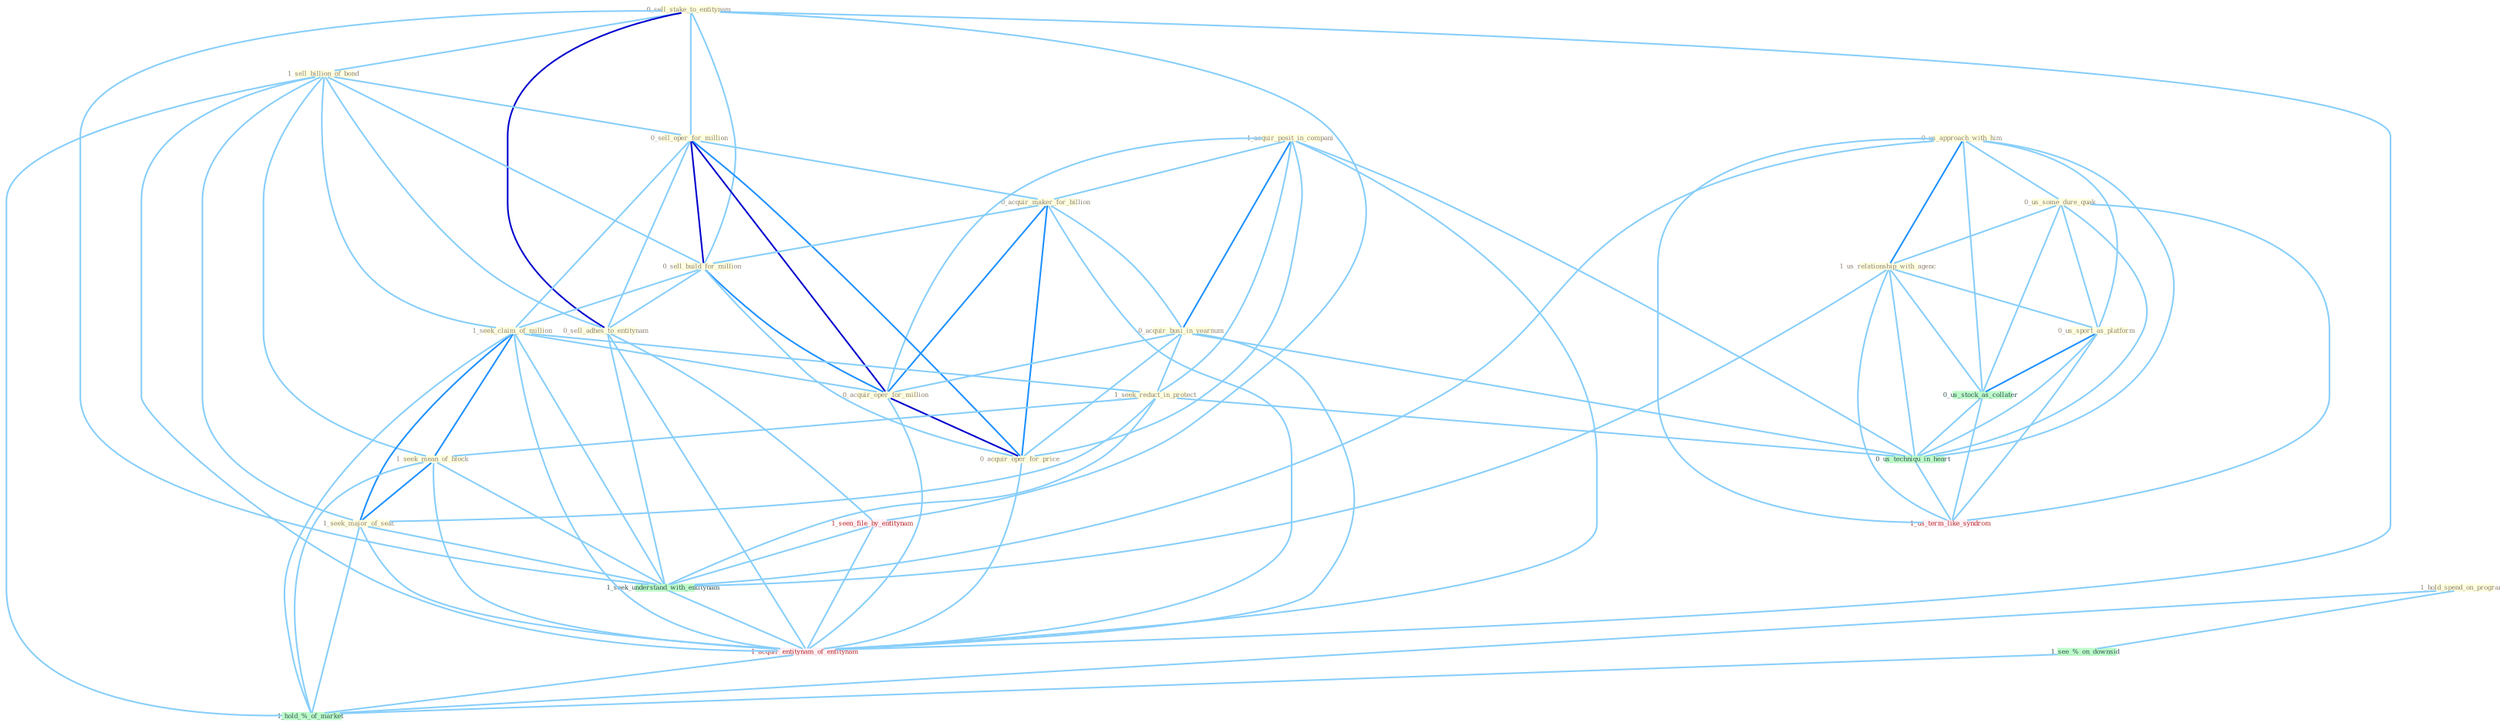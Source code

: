 Graph G{ 
    node
    [shape=polygon,style=filled,width=.5,height=.06,color="#BDFCC9",fixedsize=true,fontsize=4,
    fontcolor="#2f4f4f"];
    {node
    [color="#ffffe0", fontcolor="#8b7d6b"] "0_sell_stake_to_entitynam " "1_acquir_posit_in_compani " "1_sell_billion_of_bond " "0_us_approach_with_him " "0_sell_oper_for_million " "0_acquir_maker_for_billion " "0_sell_build_for_million " "1_seek_claim_of_million " "0_acquir_busi_in_yearnum " "0_acquir_oper_for_million " "0_us_some_dure_quak " "1_hold_spend_on_program " "1_seek_reduct_in_protect " "1_us_relationship_with_agenc " "1_seek_mean_of_block " "0_acquir_oper_for_price " "0_us_sport_as_platform " "0_sell_adhes_to_entitynam " "1_seek_major_of_seat "}
{node [color="#fff0f5", fontcolor="#b22222"] "1_seen_file_by_entitynam " "1_acquir_entitynam_of_entitynam " "1_us_term_like_syndrom "}
edge [color="#B0E2FF"];

	"0_sell_stake_to_entitynam " -- "1_sell_billion_of_bond " [w="1", color="#87cefa" ];
	"0_sell_stake_to_entitynam " -- "0_sell_oper_for_million " [w="1", color="#87cefa" ];
	"0_sell_stake_to_entitynam " -- "0_sell_build_for_million " [w="1", color="#87cefa" ];
	"0_sell_stake_to_entitynam " -- "0_sell_adhes_to_entitynam " [w="3", color="#0000cd" , len=0.6];
	"0_sell_stake_to_entitynam " -- "1_seen_file_by_entitynam " [w="1", color="#87cefa" ];
	"0_sell_stake_to_entitynam " -- "1_seek_understand_with_entitynam " [w="1", color="#87cefa" ];
	"0_sell_stake_to_entitynam " -- "1_acquir_entitynam_of_entitynam " [w="1", color="#87cefa" ];
	"1_acquir_posit_in_compani " -- "0_acquir_maker_for_billion " [w="1", color="#87cefa" ];
	"1_acquir_posit_in_compani " -- "0_acquir_busi_in_yearnum " [w="2", color="#1e90ff" , len=0.8];
	"1_acquir_posit_in_compani " -- "0_acquir_oper_for_million " [w="1", color="#87cefa" ];
	"1_acquir_posit_in_compani " -- "1_seek_reduct_in_protect " [w="1", color="#87cefa" ];
	"1_acquir_posit_in_compani " -- "0_acquir_oper_for_price " [w="1", color="#87cefa" ];
	"1_acquir_posit_in_compani " -- "1_acquir_entitynam_of_entitynam " [w="1", color="#87cefa" ];
	"1_acquir_posit_in_compani " -- "0_us_techniqu_in_heart " [w="1", color="#87cefa" ];
	"1_sell_billion_of_bond " -- "0_sell_oper_for_million " [w="1", color="#87cefa" ];
	"1_sell_billion_of_bond " -- "0_sell_build_for_million " [w="1", color="#87cefa" ];
	"1_sell_billion_of_bond " -- "1_seek_claim_of_million " [w="1", color="#87cefa" ];
	"1_sell_billion_of_bond " -- "1_seek_mean_of_block " [w="1", color="#87cefa" ];
	"1_sell_billion_of_bond " -- "0_sell_adhes_to_entitynam " [w="1", color="#87cefa" ];
	"1_sell_billion_of_bond " -- "1_seek_major_of_seat " [w="1", color="#87cefa" ];
	"1_sell_billion_of_bond " -- "1_acquir_entitynam_of_entitynam " [w="1", color="#87cefa" ];
	"1_sell_billion_of_bond " -- "1_hold_%_of_market " [w="1", color="#87cefa" ];
	"0_us_approach_with_him " -- "0_us_some_dure_quak " [w="1", color="#87cefa" ];
	"0_us_approach_with_him " -- "1_us_relationship_with_agenc " [w="2", color="#1e90ff" , len=0.8];
	"0_us_approach_with_him " -- "0_us_sport_as_platform " [w="1", color="#87cefa" ];
	"0_us_approach_with_him " -- "0_us_stock_as_collater " [w="1", color="#87cefa" ];
	"0_us_approach_with_him " -- "1_seek_understand_with_entitynam " [w="1", color="#87cefa" ];
	"0_us_approach_with_him " -- "0_us_techniqu_in_heart " [w="1", color="#87cefa" ];
	"0_us_approach_with_him " -- "1_us_term_like_syndrom " [w="1", color="#87cefa" ];
	"0_sell_oper_for_million " -- "0_acquir_maker_for_billion " [w="1", color="#87cefa" ];
	"0_sell_oper_for_million " -- "0_sell_build_for_million " [w="3", color="#0000cd" , len=0.6];
	"0_sell_oper_for_million " -- "1_seek_claim_of_million " [w="1", color="#87cefa" ];
	"0_sell_oper_for_million " -- "0_acquir_oper_for_million " [w="3", color="#0000cd" , len=0.6];
	"0_sell_oper_for_million " -- "0_acquir_oper_for_price " [w="2", color="#1e90ff" , len=0.8];
	"0_sell_oper_for_million " -- "0_sell_adhes_to_entitynam " [w="1", color="#87cefa" ];
	"0_acquir_maker_for_billion " -- "0_sell_build_for_million " [w="1", color="#87cefa" ];
	"0_acquir_maker_for_billion " -- "0_acquir_busi_in_yearnum " [w="1", color="#87cefa" ];
	"0_acquir_maker_for_billion " -- "0_acquir_oper_for_million " [w="2", color="#1e90ff" , len=0.8];
	"0_acquir_maker_for_billion " -- "0_acquir_oper_for_price " [w="2", color="#1e90ff" , len=0.8];
	"0_acquir_maker_for_billion " -- "1_acquir_entitynam_of_entitynam " [w="1", color="#87cefa" ];
	"0_sell_build_for_million " -- "1_seek_claim_of_million " [w="1", color="#87cefa" ];
	"0_sell_build_for_million " -- "0_acquir_oper_for_million " [w="2", color="#1e90ff" , len=0.8];
	"0_sell_build_for_million " -- "0_acquir_oper_for_price " [w="1", color="#87cefa" ];
	"0_sell_build_for_million " -- "0_sell_adhes_to_entitynam " [w="1", color="#87cefa" ];
	"1_seek_claim_of_million " -- "0_acquir_oper_for_million " [w="1", color="#87cefa" ];
	"1_seek_claim_of_million " -- "1_seek_reduct_in_protect " [w="1", color="#87cefa" ];
	"1_seek_claim_of_million " -- "1_seek_mean_of_block " [w="2", color="#1e90ff" , len=0.8];
	"1_seek_claim_of_million " -- "1_seek_major_of_seat " [w="2", color="#1e90ff" , len=0.8];
	"1_seek_claim_of_million " -- "1_seek_understand_with_entitynam " [w="1", color="#87cefa" ];
	"1_seek_claim_of_million " -- "1_acquir_entitynam_of_entitynam " [w="1", color="#87cefa" ];
	"1_seek_claim_of_million " -- "1_hold_%_of_market " [w="1", color="#87cefa" ];
	"0_acquir_busi_in_yearnum " -- "0_acquir_oper_for_million " [w="1", color="#87cefa" ];
	"0_acquir_busi_in_yearnum " -- "1_seek_reduct_in_protect " [w="1", color="#87cefa" ];
	"0_acquir_busi_in_yearnum " -- "0_acquir_oper_for_price " [w="1", color="#87cefa" ];
	"0_acquir_busi_in_yearnum " -- "1_acquir_entitynam_of_entitynam " [w="1", color="#87cefa" ];
	"0_acquir_busi_in_yearnum " -- "0_us_techniqu_in_heart " [w="1", color="#87cefa" ];
	"0_acquir_oper_for_million " -- "0_acquir_oper_for_price " [w="3", color="#0000cd" , len=0.6];
	"0_acquir_oper_for_million " -- "1_acquir_entitynam_of_entitynam " [w="1", color="#87cefa" ];
	"0_us_some_dure_quak " -- "1_us_relationship_with_agenc " [w="1", color="#87cefa" ];
	"0_us_some_dure_quak " -- "0_us_sport_as_platform " [w="1", color="#87cefa" ];
	"0_us_some_dure_quak " -- "0_us_stock_as_collater " [w="1", color="#87cefa" ];
	"0_us_some_dure_quak " -- "0_us_techniqu_in_heart " [w="1", color="#87cefa" ];
	"0_us_some_dure_quak " -- "1_us_term_like_syndrom " [w="1", color="#87cefa" ];
	"1_hold_spend_on_program " -- "1_see_%_on_downsid " [w="1", color="#87cefa" ];
	"1_hold_spend_on_program " -- "1_hold_%_of_market " [w="1", color="#87cefa" ];
	"1_seek_reduct_in_protect " -- "1_seek_mean_of_block " [w="1", color="#87cefa" ];
	"1_seek_reduct_in_protect " -- "1_seek_major_of_seat " [w="1", color="#87cefa" ];
	"1_seek_reduct_in_protect " -- "1_seek_understand_with_entitynam " [w="1", color="#87cefa" ];
	"1_seek_reduct_in_protect " -- "0_us_techniqu_in_heart " [w="1", color="#87cefa" ];
	"1_us_relationship_with_agenc " -- "0_us_sport_as_platform " [w="1", color="#87cefa" ];
	"1_us_relationship_with_agenc " -- "0_us_stock_as_collater " [w="1", color="#87cefa" ];
	"1_us_relationship_with_agenc " -- "1_seek_understand_with_entitynam " [w="1", color="#87cefa" ];
	"1_us_relationship_with_agenc " -- "0_us_techniqu_in_heart " [w="1", color="#87cefa" ];
	"1_us_relationship_with_agenc " -- "1_us_term_like_syndrom " [w="1", color="#87cefa" ];
	"1_seek_mean_of_block " -- "1_seek_major_of_seat " [w="2", color="#1e90ff" , len=0.8];
	"1_seek_mean_of_block " -- "1_seek_understand_with_entitynam " [w="1", color="#87cefa" ];
	"1_seek_mean_of_block " -- "1_acquir_entitynam_of_entitynam " [w="1", color="#87cefa" ];
	"1_seek_mean_of_block " -- "1_hold_%_of_market " [w="1", color="#87cefa" ];
	"0_acquir_oper_for_price " -- "1_acquir_entitynam_of_entitynam " [w="1", color="#87cefa" ];
	"0_us_sport_as_platform " -- "0_us_stock_as_collater " [w="2", color="#1e90ff" , len=0.8];
	"0_us_sport_as_platform " -- "0_us_techniqu_in_heart " [w="1", color="#87cefa" ];
	"0_us_sport_as_platform " -- "1_us_term_like_syndrom " [w="1", color="#87cefa" ];
	"0_sell_adhes_to_entitynam " -- "1_seen_file_by_entitynam " [w="1", color="#87cefa" ];
	"0_sell_adhes_to_entitynam " -- "1_seek_understand_with_entitynam " [w="1", color="#87cefa" ];
	"0_sell_adhes_to_entitynam " -- "1_acquir_entitynam_of_entitynam " [w="1", color="#87cefa" ];
	"1_seek_major_of_seat " -- "1_seek_understand_with_entitynam " [w="1", color="#87cefa" ];
	"1_seek_major_of_seat " -- "1_acquir_entitynam_of_entitynam " [w="1", color="#87cefa" ];
	"1_seek_major_of_seat " -- "1_hold_%_of_market " [w="1", color="#87cefa" ];
	"1_seen_file_by_entitynam " -- "1_seek_understand_with_entitynam " [w="1", color="#87cefa" ];
	"1_seen_file_by_entitynam " -- "1_acquir_entitynam_of_entitynam " [w="1", color="#87cefa" ];
	"0_us_stock_as_collater " -- "0_us_techniqu_in_heart " [w="1", color="#87cefa" ];
	"0_us_stock_as_collater " -- "1_us_term_like_syndrom " [w="1", color="#87cefa" ];
	"1_seek_understand_with_entitynam " -- "1_acquir_entitynam_of_entitynam " [w="1", color="#87cefa" ];
	"1_acquir_entitynam_of_entitynam " -- "1_hold_%_of_market " [w="1", color="#87cefa" ];
	"0_us_techniqu_in_heart " -- "1_us_term_like_syndrom " [w="1", color="#87cefa" ];
	"1_see_%_on_downsid " -- "1_hold_%_of_market " [w="1", color="#87cefa" ];
}